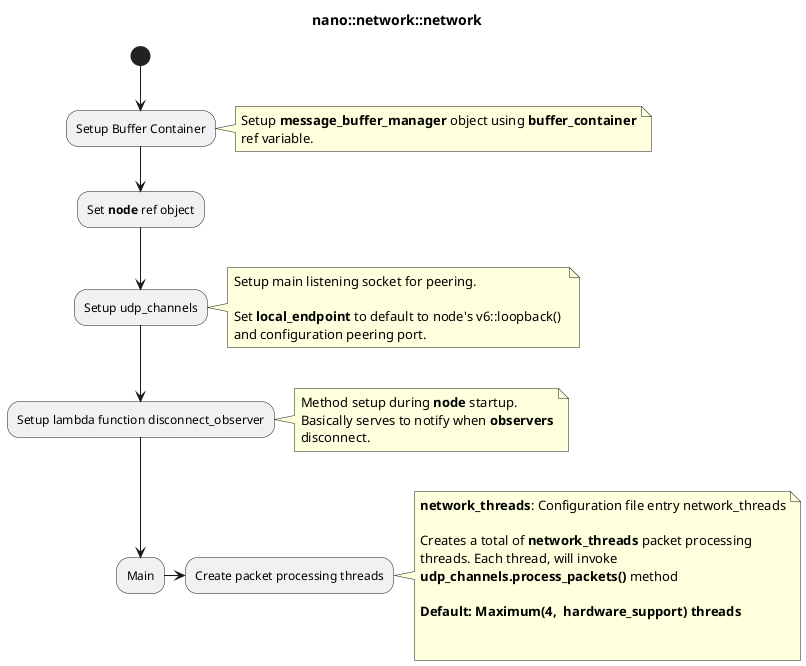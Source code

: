 @startuml

title nano::network::network

(*)-->Setup Buffer Container
note right
Setup **message_buffer_manager** object using **buffer_container**
ref variable.
end note

--> Set **node** ref object
--> Setup udp_channels

note right
Setup main listening socket for peering.

Set **local_endpoint** to default to node's v6::loopback() 
and configuration peering port.
end note

-->Setup lambda function disconnect_observer

note right
Method setup during **node** startup.
Basically serves to notify when **observers**
disconnect.
end note

--> Main
Main -> Create packet processing threads

note right
**network_threads**: Configuration file entry network_threads

Creates a total of **network_threads** packet processing
threads. Each thread, will invoke 
**udp_channels.process_packets()** method

**Default: Maximum(4,  hardware_support) threads**


end note
@enduml
